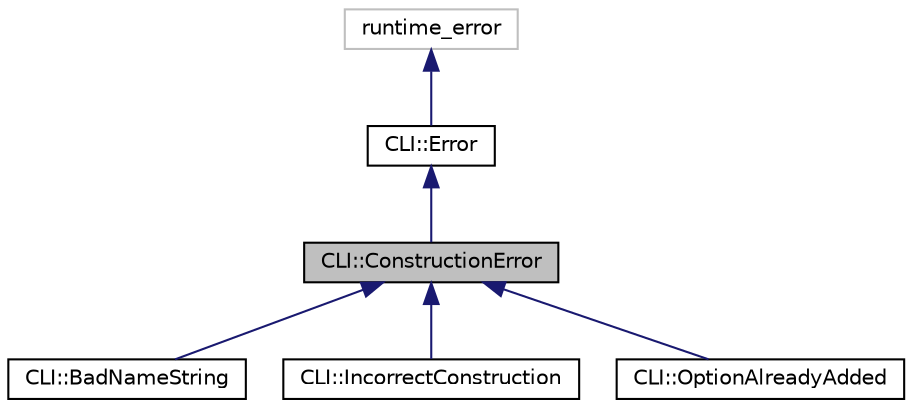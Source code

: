 digraph "CLI::ConstructionError"
{
  edge [fontname="Helvetica",fontsize="10",labelfontname="Helvetica",labelfontsize="10"];
  node [fontname="Helvetica",fontsize="10",shape=record];
  Node1 [label="CLI::ConstructionError",height=0.2,width=0.4,color="black", fillcolor="grey75", style="filled", fontcolor="black"];
  Node2 -> Node1 [dir="back",color="midnightblue",fontsize="10",style="solid",fontname="Helvetica"];
  Node2 [label="CLI::Error",height=0.2,width=0.4,color="black", fillcolor="white", style="filled",URL="$classCLI_1_1Error.html",tooltip="All errors derive from this one. "];
  Node3 -> Node2 [dir="back",color="midnightblue",fontsize="10",style="solid",fontname="Helvetica"];
  Node3 [label="runtime_error",height=0.2,width=0.4,color="grey75", fillcolor="white", style="filled"];
  Node1 -> Node4 [dir="back",color="midnightblue",fontsize="10",style="solid",fontname="Helvetica"];
  Node4 [label="CLI::BadNameString",height=0.2,width=0.4,color="black", fillcolor="white", style="filled",URL="$classCLI_1_1BadNameString.html",tooltip="Thrown on construction of a bad name. "];
  Node1 -> Node5 [dir="back",color="midnightblue",fontsize="10",style="solid",fontname="Helvetica"];
  Node5 [label="CLI::IncorrectConstruction",height=0.2,width=0.4,color="black", fillcolor="white", style="filled",URL="$classCLI_1_1IncorrectConstruction.html",tooltip="Thrown when an option is set to conflicting values (non-vector and multi args, for example) ..."];
  Node1 -> Node6 [dir="back",color="midnightblue",fontsize="10",style="solid",fontname="Helvetica"];
  Node6 [label="CLI::OptionAlreadyAdded",height=0.2,width=0.4,color="black", fillcolor="white", style="filled",URL="$classCLI_1_1OptionAlreadyAdded.html",tooltip="Thrown when an option already exists. "];
}
